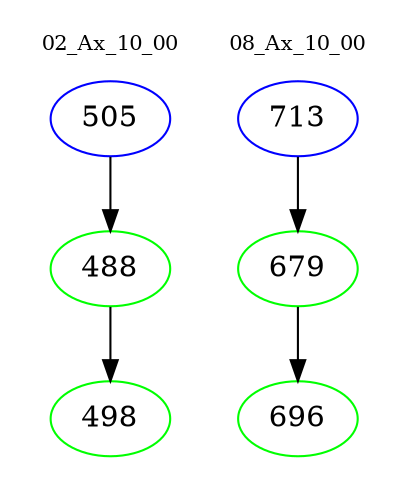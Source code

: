 digraph{
subgraph cluster_0 {
color = white
label = "02_Ax_10_00";
fontsize=10;
T0_505 [label="505", color="blue"]
T0_505 -> T0_488 [color="black"]
T0_488 [label="488", color="green"]
T0_488 -> T0_498 [color="black"]
T0_498 [label="498", color="green"]
}
subgraph cluster_1 {
color = white
label = "08_Ax_10_00";
fontsize=10;
T1_713 [label="713", color="blue"]
T1_713 -> T1_679 [color="black"]
T1_679 [label="679", color="green"]
T1_679 -> T1_696 [color="black"]
T1_696 [label="696", color="green"]
}
}
